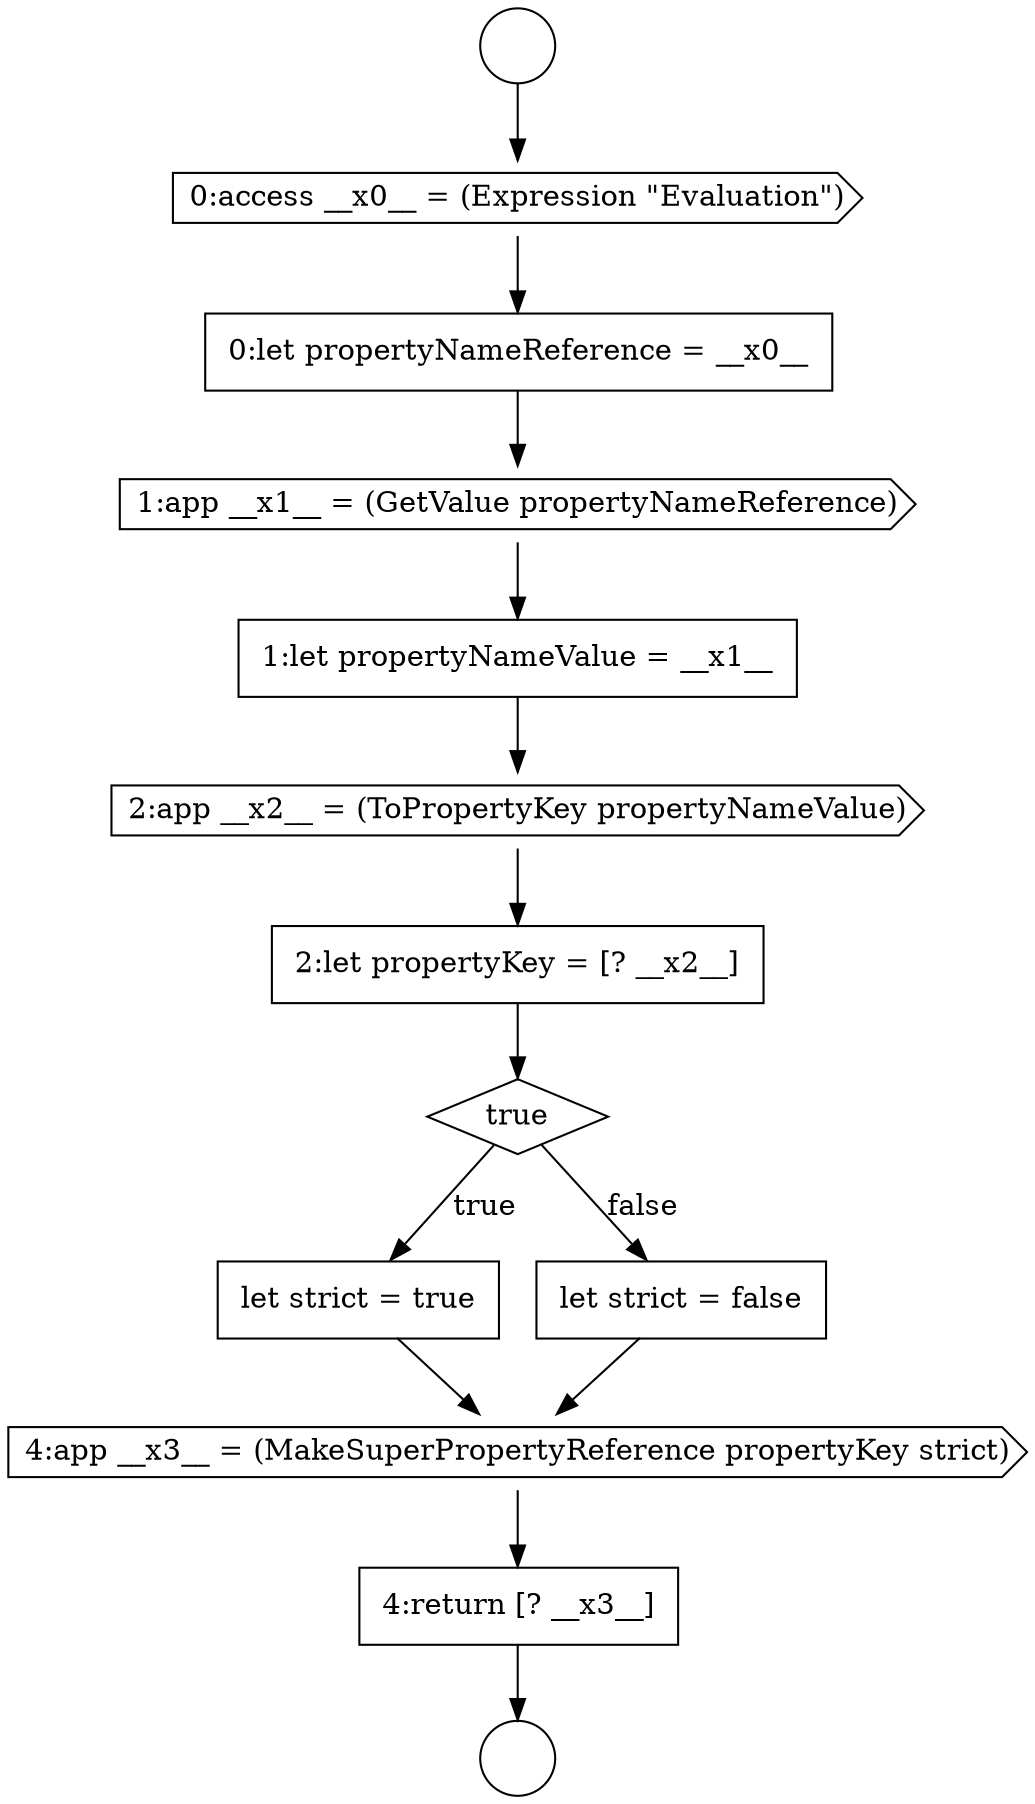 digraph {
  node4005 [shape=none, margin=0, label=<<font color="black">
    <table border="0" cellborder="1" cellspacing="0" cellpadding="10">
      <tr><td align="left">2:let propertyKey = [? __x2__]</td></tr>
    </table>
  </font>> color="black" fillcolor="white" style=filled]
  node4001 [shape=none, margin=0, label=<<font color="black">
    <table border="0" cellborder="1" cellspacing="0" cellpadding="10">
      <tr><td align="left">0:let propertyNameReference = __x0__</td></tr>
    </table>
  </font>> color="black" fillcolor="white" style=filled]
  node4000 [shape=cds, label=<<font color="black">0:access __x0__ = (Expression &quot;Evaluation&quot;)</font>> color="black" fillcolor="white" style=filled]
  node4009 [shape=cds, label=<<font color="black">4:app __x3__ = (MakeSuperPropertyReference propertyKey strict)</font>> color="black" fillcolor="white" style=filled]
  node4003 [shape=none, margin=0, label=<<font color="black">
    <table border="0" cellborder="1" cellspacing="0" cellpadding="10">
      <tr><td align="left">1:let propertyNameValue = __x1__</td></tr>
    </table>
  </font>> color="black" fillcolor="white" style=filled]
  node4006 [shape=diamond, label=<<font color="black">true</font>> color="black" fillcolor="white" style=filled]
  node4010 [shape=none, margin=0, label=<<font color="black">
    <table border="0" cellborder="1" cellspacing="0" cellpadding="10">
      <tr><td align="left">4:return [? __x3__]</td></tr>
    </table>
  </font>> color="black" fillcolor="white" style=filled]
  node4007 [shape=none, margin=0, label=<<font color="black">
    <table border="0" cellborder="1" cellspacing="0" cellpadding="10">
      <tr><td align="left">let strict = true</td></tr>
    </table>
  </font>> color="black" fillcolor="white" style=filled]
  node4002 [shape=cds, label=<<font color="black">1:app __x1__ = (GetValue propertyNameReference)</font>> color="black" fillcolor="white" style=filled]
  node3998 [shape=circle label=" " color="black" fillcolor="white" style=filled]
  node4008 [shape=none, margin=0, label=<<font color="black">
    <table border="0" cellborder="1" cellspacing="0" cellpadding="10">
      <tr><td align="left">let strict = false</td></tr>
    </table>
  </font>> color="black" fillcolor="white" style=filled]
  node3999 [shape=circle label=" " color="black" fillcolor="white" style=filled]
  node4004 [shape=cds, label=<<font color="black">2:app __x2__ = (ToPropertyKey propertyNameValue)</font>> color="black" fillcolor="white" style=filled]
  node4000 -> node4001 [ color="black"]
  node4001 -> node4002 [ color="black"]
  node4002 -> node4003 [ color="black"]
  node4010 -> node3999 [ color="black"]
  node4009 -> node4010 [ color="black"]
  node4007 -> node4009 [ color="black"]
  node4006 -> node4007 [label=<<font color="black">true</font>> color="black"]
  node4006 -> node4008 [label=<<font color="black">false</font>> color="black"]
  node3998 -> node4000 [ color="black"]
  node4008 -> node4009 [ color="black"]
  node4004 -> node4005 [ color="black"]
  node4003 -> node4004 [ color="black"]
  node4005 -> node4006 [ color="black"]
}
